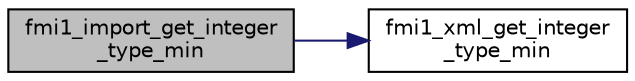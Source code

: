 digraph "fmi1_import_get_integer_type_min"
{
  edge [fontname="Helvetica",fontsize="10",labelfontname="Helvetica",labelfontsize="10"];
  node [fontname="Helvetica",fontsize="10",shape=record];
  rankdir="LR";
  Node23 [label="fmi1_import_get_integer\l_type_min",height=0.2,width=0.4,color="black", fillcolor="grey75", style="filled", fontcolor="black"];
  Node23 -> Node24 [color="midnightblue",fontsize="10",style="solid",fontname="Helvetica"];
  Node24 [label="fmi1_xml_get_integer\l_type_min",height=0.2,width=0.4,color="black", fillcolor="white", style="filled",URL="$d9/d5e/group__fmi1__xml__types.html#gaa7eb0aad41aa0a0127d68f5cc9a9472a"];
}
